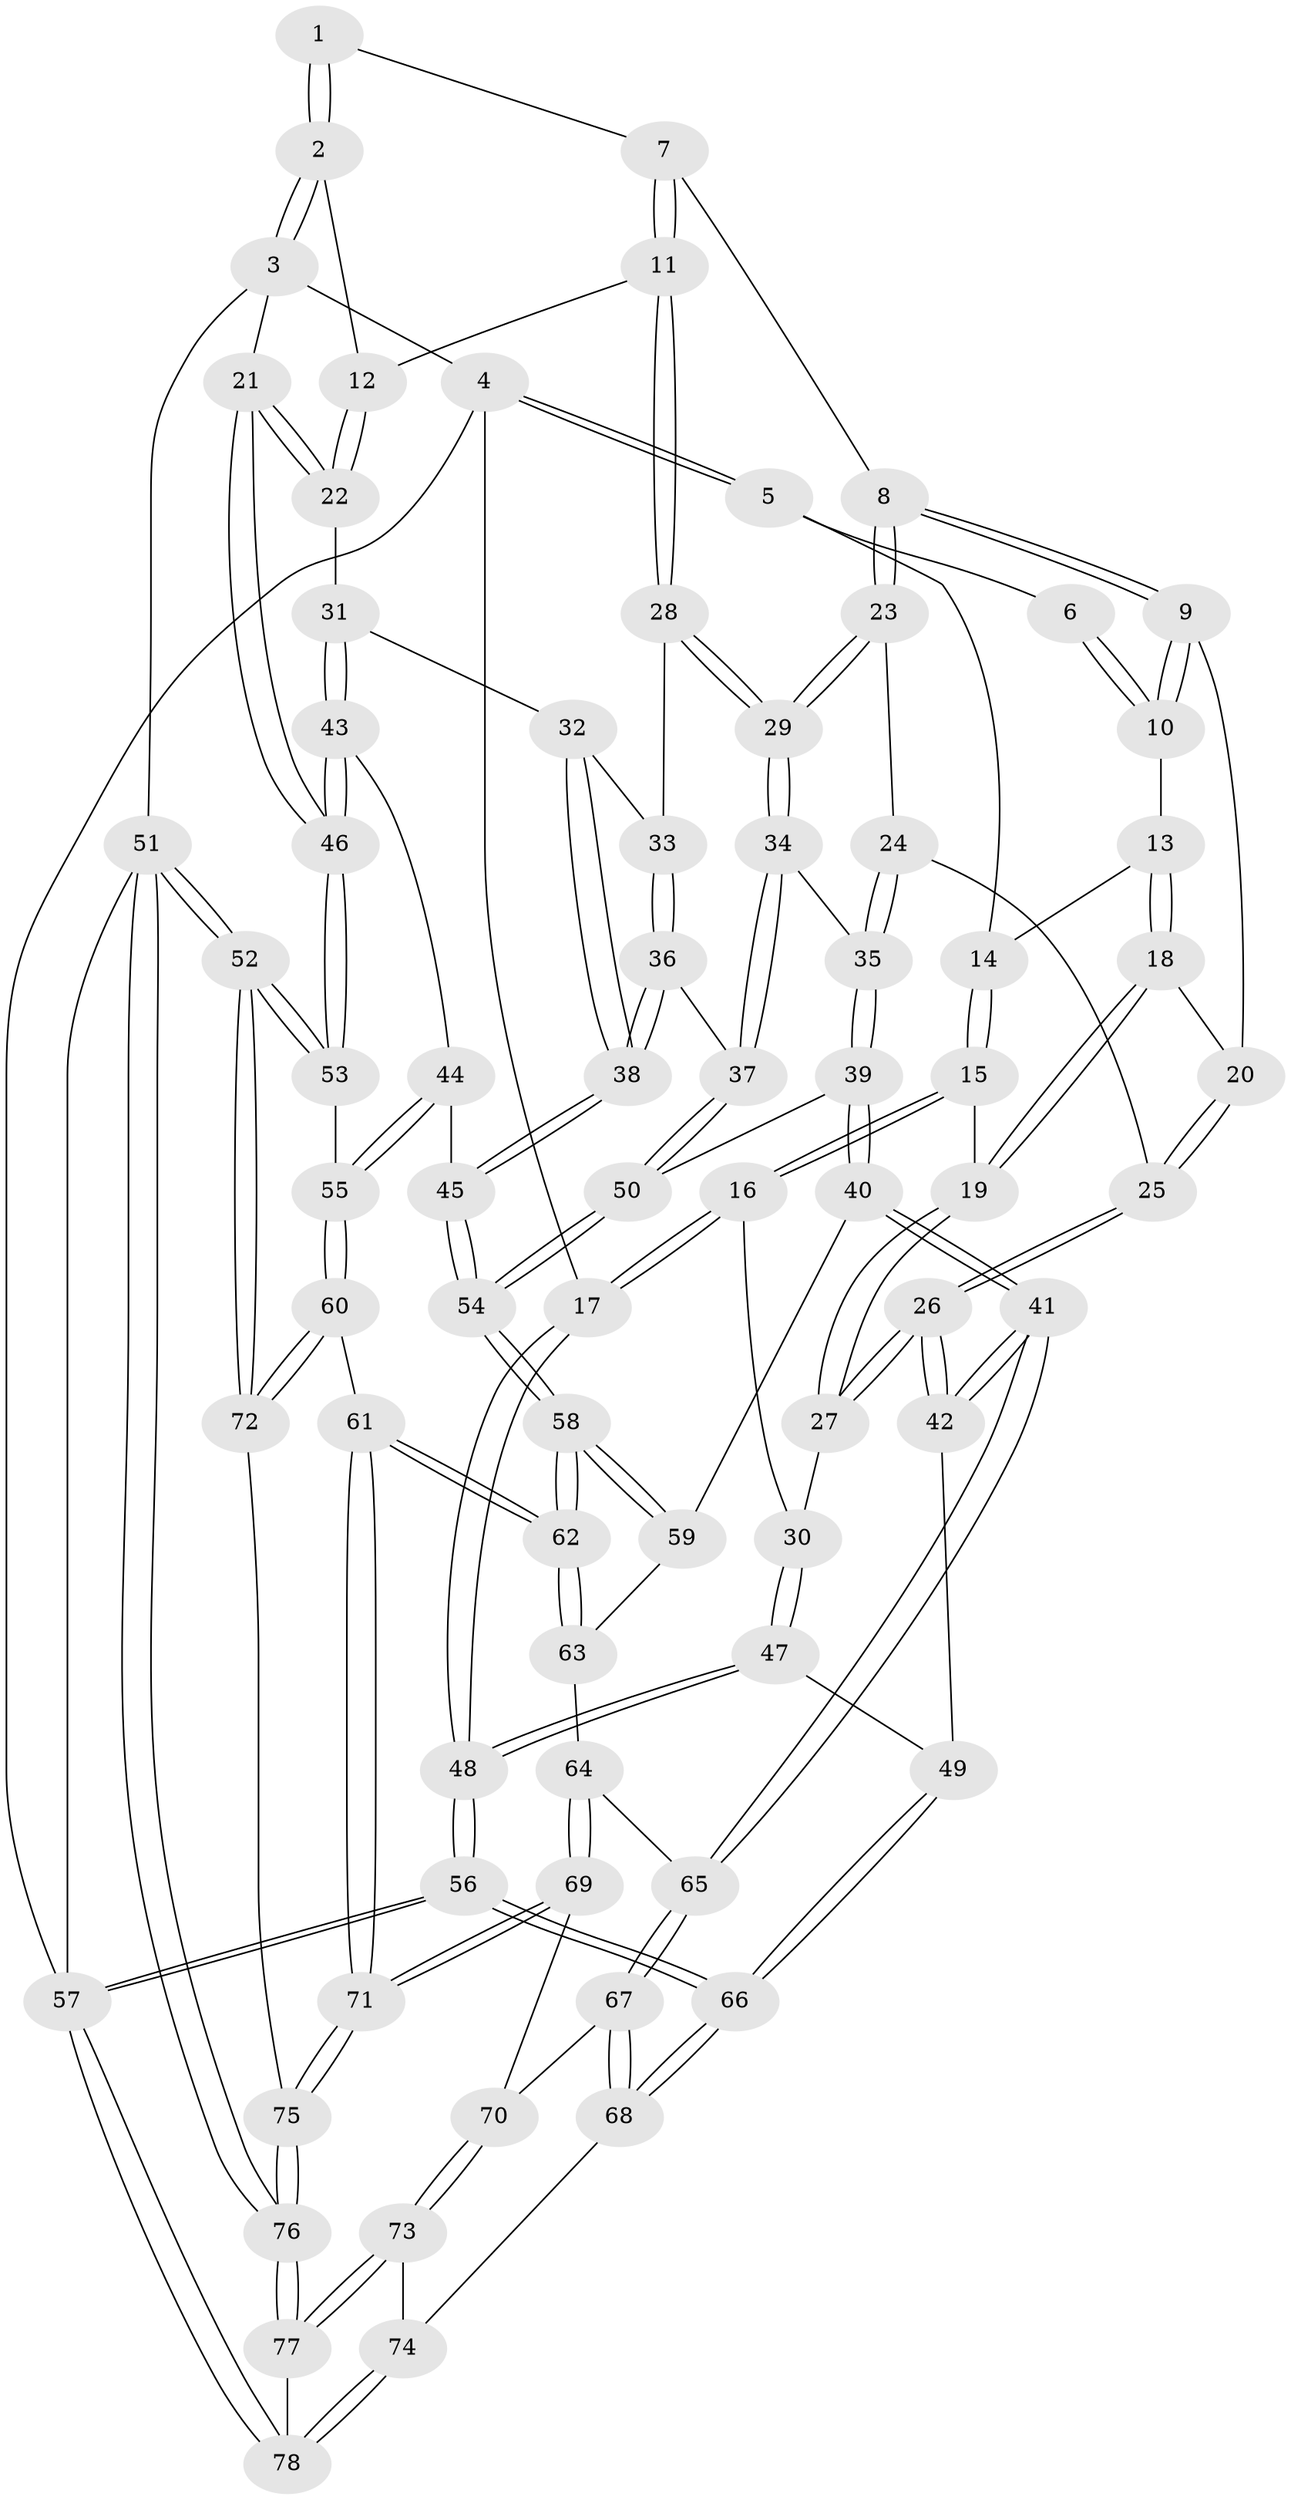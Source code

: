 // coarse degree distribution, {4: 0.4, 6: 0.1111111111111111, 5: 0.35555555555555557, 3: 0.13333333333333333}
// Generated by graph-tools (version 1.1) at 2025/24/03/03/25 07:24:34]
// undirected, 78 vertices, 192 edges
graph export_dot {
graph [start="1"]
  node [color=gray90,style=filled];
  1 [pos="+0.4969851253409486+0"];
  2 [pos="+0.8535131329607106+0"];
  3 [pos="+1+0"];
  4 [pos="+0+0"];
  5 [pos="+0.1824674394821864+0"];
  6 [pos="+0.42433432586327563+0"];
  7 [pos="+0.5385008002307853+0"];
  8 [pos="+0.4664813995763569+0.14526149189281076"];
  9 [pos="+0.4293274177349144+0.11277046131869228"];
  10 [pos="+0.4127713209507733+0.07636499368182134"];
  11 [pos="+0.6682147008795183+0.14904774495006068"];
  12 [pos="+0.7645312610088664+0.04852987456403887"];
  13 [pos="+0.2673451324960433+0.04080552870517843"];
  14 [pos="+0.19848406995328646+0"];
  15 [pos="+0.12919283640701543+0.1305970085265051"];
  16 [pos="+0+0.10804265626071247"];
  17 [pos="+0+0.027326531952594418"];
  18 [pos="+0.25821612232224667+0.12254788325109539"];
  19 [pos="+0.18305593650779436+0.17694504746216508"];
  20 [pos="+0.2956076666492849+0.14211830178422175"];
  21 [pos="+1+0.07569580346083077"];
  22 [pos="+0.9313776323437167+0.19116488641560409"];
  23 [pos="+0.469421012137244+0.15030801479267472"];
  24 [pos="+0.411838021646543+0.22664277302928137"];
  25 [pos="+0.35179656811967774+0.25871126176429776"];
  26 [pos="+0.27376825341719624+0.3724662506225304"];
  27 [pos="+0.1774900915062677+0.29761242973492236"];
  28 [pos="+0.6665216361898691+0.15257404804969787"];
  29 [pos="+0.6113819570423809+0.19069617056604973"];
  30 [pos="+0.13513032762757063+0.3029803478222082"];
  31 [pos="+0.8936373218256544+0.2515388465413981"];
  32 [pos="+0.8333710851786656+0.26317204234435315"];
  33 [pos="+0.7684195478446092+0.2515323055018447"];
  34 [pos="+0.6087761723048043+0.2070619077805141"];
  35 [pos="+0.5082902572354038+0.3574953947678584"];
  36 [pos="+0.7244389867010288+0.4117565625242626"];
  37 [pos="+0.6878124132126427+0.40172914089593204"];
  38 [pos="+0.7905394393858798+0.4639164191491866"];
  39 [pos="+0.48640052129818173+0.45559942631672534"];
  40 [pos="+0.47218512391349104+0.4665368129859054"];
  41 [pos="+0.4180809229646267+0.4925212842704146"];
  42 [pos="+0.29485934913179945+0.4313489526982197"];
  43 [pos="+0.9093699500956887+0.3028328609584349"];
  44 [pos="+0.8474066614866663+0.4683672934780529"];
  45 [pos="+0.8024036370727315+0.47768340980174784"];
  46 [pos="+1+0.4808966781866186"];
  47 [pos="+0.005693316107169135+0.3782851117534611"];
  48 [pos="+0+0.435346102769209"];
  49 [pos="+0.202587684547296+0.509287140714864"];
  50 [pos="+0.5433921767681512+0.4519669631138464"];
  51 [pos="+1+1"];
  52 [pos="+1+1"];
  53 [pos="+1+0.5122173327991987"];
  54 [pos="+0.7502872108195795+0.6144653180829155"];
  55 [pos="+1+0.5208625760375134"];
  56 [pos="+0+0.9202482860107987"];
  57 [pos="+0+1"];
  58 [pos="+0.7468714446193793+0.6380574139258872"];
  59 [pos="+0.6053968344066393+0.5871752635667747"];
  60 [pos="+0.8385724216922945+0.7277722184955344"];
  61 [pos="+0.7628749958443486+0.7319252156150293"];
  62 [pos="+0.7539175617165031+0.7075782867413177"];
  63 [pos="+0.5322860075458665+0.6562280821443014"];
  64 [pos="+0.5102984177365425+0.6560873561443118"];
  65 [pos="+0.4209268940183036+0.5619518588430275"];
  66 [pos="+0+0.8223044697996641"];
  67 [pos="+0.3535483426908463+0.6813316933327698"];
  68 [pos="+0.2798802896646721+0.7605997092329368"];
  69 [pos="+0.5105604262072857+0.7376458663550824"];
  70 [pos="+0.4914000887988345+0.7639528626101947"];
  71 [pos="+0.7390604224339967+0.7882408730813899"];
  72 [pos="+1+0.8508939596390048"];
  73 [pos="+0.4784188287921076+0.8149750894753522"];
  74 [pos="+0.33401458487998326+0.7966970062640424"];
  75 [pos="+0.7102505844003741+0.9326520532953724"];
  76 [pos="+0.6693726473054781+1"];
  77 [pos="+0.6093164530264383+1"];
  78 [pos="+0.46703516113164223+1"];
  1 -- 2;
  1 -- 2;
  1 -- 7;
  2 -- 3;
  2 -- 3;
  2 -- 12;
  3 -- 4;
  3 -- 21;
  3 -- 51;
  4 -- 5;
  4 -- 5;
  4 -- 17;
  4 -- 57;
  5 -- 6;
  5 -- 14;
  6 -- 10;
  6 -- 10;
  7 -- 8;
  7 -- 11;
  7 -- 11;
  8 -- 9;
  8 -- 9;
  8 -- 23;
  8 -- 23;
  9 -- 10;
  9 -- 10;
  9 -- 20;
  10 -- 13;
  11 -- 12;
  11 -- 28;
  11 -- 28;
  12 -- 22;
  12 -- 22;
  13 -- 14;
  13 -- 18;
  13 -- 18;
  14 -- 15;
  14 -- 15;
  15 -- 16;
  15 -- 16;
  15 -- 19;
  16 -- 17;
  16 -- 17;
  16 -- 30;
  17 -- 48;
  17 -- 48;
  18 -- 19;
  18 -- 19;
  18 -- 20;
  19 -- 27;
  19 -- 27;
  20 -- 25;
  20 -- 25;
  21 -- 22;
  21 -- 22;
  21 -- 46;
  21 -- 46;
  22 -- 31;
  23 -- 24;
  23 -- 29;
  23 -- 29;
  24 -- 25;
  24 -- 35;
  24 -- 35;
  25 -- 26;
  25 -- 26;
  26 -- 27;
  26 -- 27;
  26 -- 42;
  26 -- 42;
  27 -- 30;
  28 -- 29;
  28 -- 29;
  28 -- 33;
  29 -- 34;
  29 -- 34;
  30 -- 47;
  30 -- 47;
  31 -- 32;
  31 -- 43;
  31 -- 43;
  32 -- 33;
  32 -- 38;
  32 -- 38;
  33 -- 36;
  33 -- 36;
  34 -- 35;
  34 -- 37;
  34 -- 37;
  35 -- 39;
  35 -- 39;
  36 -- 37;
  36 -- 38;
  36 -- 38;
  37 -- 50;
  37 -- 50;
  38 -- 45;
  38 -- 45;
  39 -- 40;
  39 -- 40;
  39 -- 50;
  40 -- 41;
  40 -- 41;
  40 -- 59;
  41 -- 42;
  41 -- 42;
  41 -- 65;
  41 -- 65;
  42 -- 49;
  43 -- 44;
  43 -- 46;
  43 -- 46;
  44 -- 45;
  44 -- 55;
  44 -- 55;
  45 -- 54;
  45 -- 54;
  46 -- 53;
  46 -- 53;
  47 -- 48;
  47 -- 48;
  47 -- 49;
  48 -- 56;
  48 -- 56;
  49 -- 66;
  49 -- 66;
  50 -- 54;
  50 -- 54;
  51 -- 52;
  51 -- 52;
  51 -- 76;
  51 -- 76;
  51 -- 57;
  52 -- 53;
  52 -- 53;
  52 -- 72;
  52 -- 72;
  53 -- 55;
  54 -- 58;
  54 -- 58;
  55 -- 60;
  55 -- 60;
  56 -- 57;
  56 -- 57;
  56 -- 66;
  56 -- 66;
  57 -- 78;
  57 -- 78;
  58 -- 59;
  58 -- 59;
  58 -- 62;
  58 -- 62;
  59 -- 63;
  60 -- 61;
  60 -- 72;
  60 -- 72;
  61 -- 62;
  61 -- 62;
  61 -- 71;
  61 -- 71;
  62 -- 63;
  62 -- 63;
  63 -- 64;
  64 -- 65;
  64 -- 69;
  64 -- 69;
  65 -- 67;
  65 -- 67;
  66 -- 68;
  66 -- 68;
  67 -- 68;
  67 -- 68;
  67 -- 70;
  68 -- 74;
  69 -- 70;
  69 -- 71;
  69 -- 71;
  70 -- 73;
  70 -- 73;
  71 -- 75;
  71 -- 75;
  72 -- 75;
  73 -- 74;
  73 -- 77;
  73 -- 77;
  74 -- 78;
  74 -- 78;
  75 -- 76;
  75 -- 76;
  76 -- 77;
  76 -- 77;
  77 -- 78;
}
